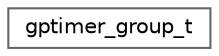 digraph "Graphical Class Hierarchy"
{
 // LATEX_PDF_SIZE
  bgcolor="transparent";
  edge [fontname=Helvetica,fontsize=10,labelfontname=Helvetica,labelfontsize=10];
  node [fontname=Helvetica,fontsize=10,shape=box,height=0.2,width=0.4];
  rankdir="LR";
  Node0 [id="Node000000",label="gptimer_group_t",height=0.2,width=0.4,color="grey40", fillcolor="white", style="filled",URL="$structgptimer__group__t.html",tooltip=" "];
}
